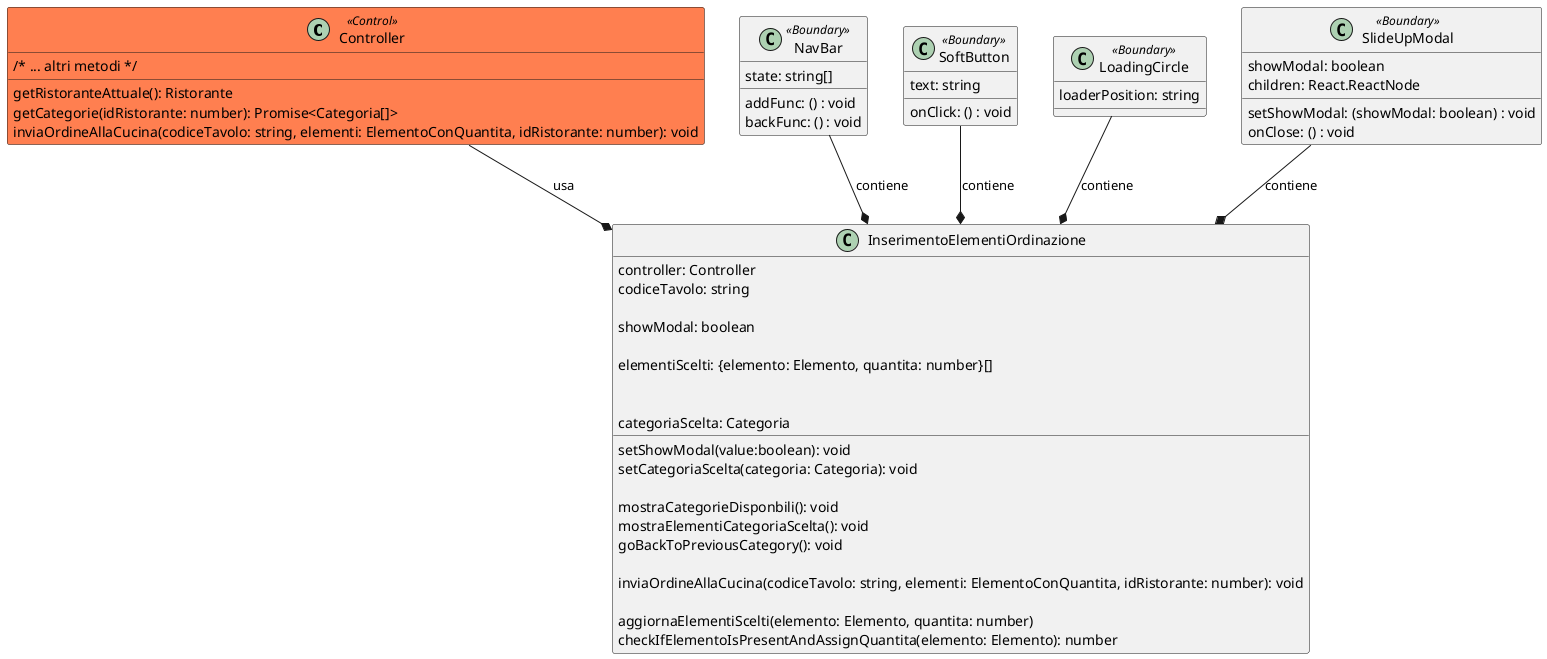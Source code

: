 @startuml


class Controller <<Control>> #coral{
  /* ... altri metodi */
  getRistoranteAttuale(): Ristorante
  getCategorie(idRistorante: number): Promise<Categoria[]>
  inviaOrdineAllaCucina(codiceTavolo: string, elementi: ElementoConQuantita, idRistorante: number): void

}


class InserimentoElementiOrdinazione {
  controller: Controller
  codiceTavolo: string

  showModal: boolean
  setShowModal(value:boolean): void

  elementiScelti: {elemento: Elemento, quantita: number}[]


  categoriaScelta: Categoria
  setCategoriaScelta(categoria: Categoria): void

  mostraCategorieDisponbili(): void
  mostraElementiCategoriaScelta(): void
  goBackToPreviousCategory(): void

  inviaOrdineAllaCucina(codiceTavolo: string, elementi: ElementoConQuantita, idRistorante: number): void

  aggiornaElementiScelti(elemento: Elemento, quantita: number)
  checkIfElementoIsPresentAndAssignQuantita(elemento: Elemento): number
}

class NavBar <<Boundary>> {

	addFunc: () : void
	backFunc: () : void
	state: string[]
}

class SoftButton <<Boundary>> {

  text: string
  onClick: () : void

}

class LoadingCircle <<Boundary>> {
  
	loaderPosition: string

}

class SlideUpModal <<Boundary>> {

	showModal: boolean
	setShowModal: (showModal: boolean) : void
	children: React.ReactNode
	onClose: () : void

}

SlideUpModal --* InserimentoElementiOrdinazione : contiene

NavBar --* InserimentoElementiOrdinazione : contiene
SoftButton --* InserimentoElementiOrdinazione : contiene
LoadingCircle --* InserimentoElementiOrdinazione : contiene
Controller --* InserimentoElementiOrdinazione : usa

@enduml